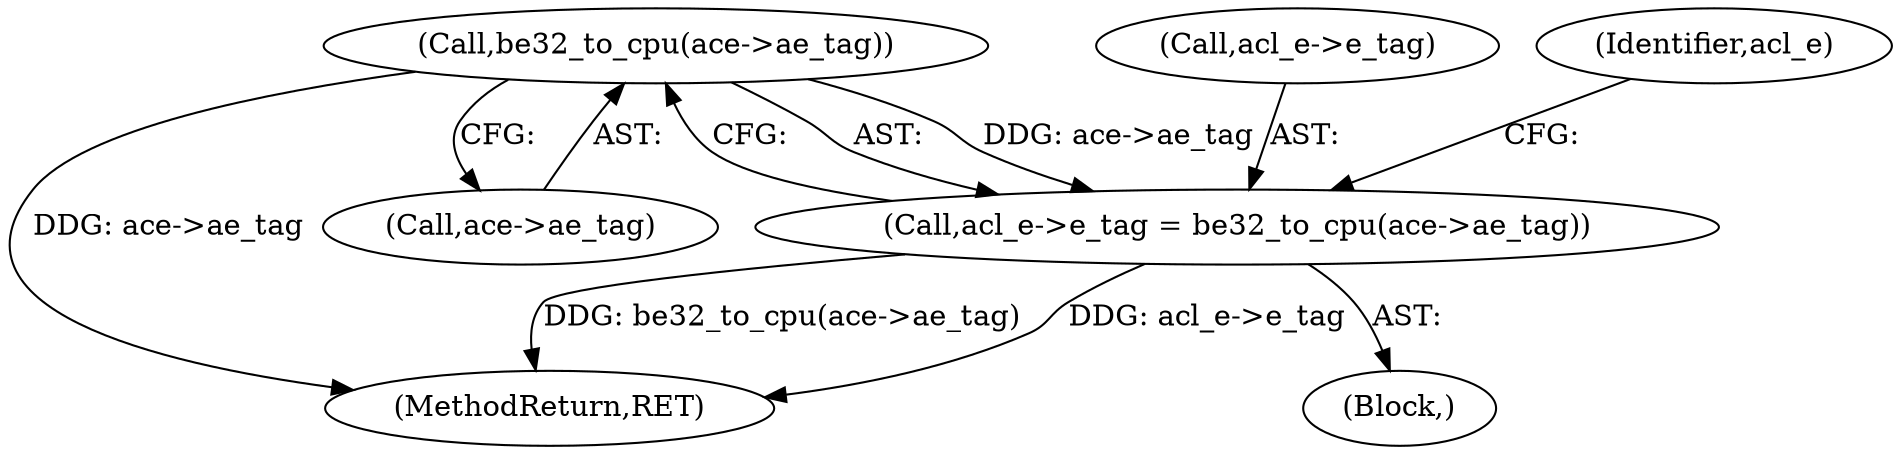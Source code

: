 digraph "0_linux_093019cf1b18dd31b2c3b77acce4e000e2cbc9ce@pointer" {
"1000165" [label="(Call,be32_to_cpu(ace->ae_tag))"];
"1000161" [label="(Call,acl_e->e_tag = be32_to_cpu(ace->ae_tag))"];
"1000214" [label="(MethodReturn,RET)"];
"1000144" [label="(Block,)"];
"1000162" [label="(Call,acl_e->e_tag)"];
"1000161" [label="(Call,acl_e->e_tag = be32_to_cpu(ace->ae_tag))"];
"1000166" [label="(Call,ace->ae_tag)"];
"1000165" [label="(Call,be32_to_cpu(ace->ae_tag))"];
"1000171" [label="(Identifier,acl_e)"];
"1000165" -> "1000161"  [label="AST: "];
"1000165" -> "1000166"  [label="CFG: "];
"1000166" -> "1000165"  [label="AST: "];
"1000161" -> "1000165"  [label="CFG: "];
"1000165" -> "1000214"  [label="DDG: ace->ae_tag"];
"1000165" -> "1000161"  [label="DDG: ace->ae_tag"];
"1000161" -> "1000144"  [label="AST: "];
"1000162" -> "1000161"  [label="AST: "];
"1000171" -> "1000161"  [label="CFG: "];
"1000161" -> "1000214"  [label="DDG: acl_e->e_tag"];
"1000161" -> "1000214"  [label="DDG: be32_to_cpu(ace->ae_tag)"];
}
